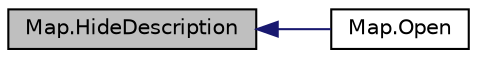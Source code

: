 digraph "Map.HideDescription"
{
  edge [fontname="Helvetica",fontsize="10",labelfontname="Helvetica",labelfontsize="10"];
  node [fontname="Helvetica",fontsize="10",shape=record];
  rankdir="LR";
  Node10 [label="Map.HideDescription",height=0.2,width=0.4,color="black", fillcolor="grey75", style="filled", fontcolor="black"];
  Node10 -> Node11 [dir="back",color="midnightblue",fontsize="10",style="solid",fontname="Helvetica"];
  Node11 [label="Map.Open",height=0.2,width=0.4,color="black", fillcolor="white", style="filled",URL="$class_map.html#ae7bd65607001c8d70aef562a2fa5ba93",tooltip="Opens the global map UI panel. "];
}
